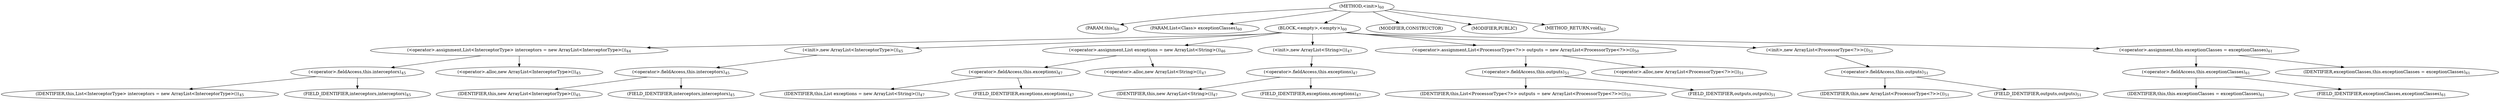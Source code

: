 digraph "&lt;init&gt;" {  
"138" [label = <(METHOD,&lt;init&gt;)<SUB>60</SUB>> ]
"4" [label = <(PARAM,this)<SUB>60</SUB>> ]
"139" [label = <(PARAM,List&lt;Class&gt; exceptionClasses)<SUB>60</SUB>> ]
"140" [label = <(BLOCK,&lt;empty&gt;,&lt;empty&gt;)<SUB>60</SUB>> ]
"141" [label = <(&lt;operator&gt;.assignment,List&lt;InterceptorType&gt; interceptors = new ArrayList&lt;InterceptorType&gt;())<SUB>44</SUB>> ]
"142" [label = <(&lt;operator&gt;.fieldAccess,this.interceptors)<SUB>45</SUB>> ]
"143" [label = <(IDENTIFIER,this,List&lt;InterceptorType&gt; interceptors = new ArrayList&lt;InterceptorType&gt;())<SUB>45</SUB>> ]
"144" [label = <(FIELD_IDENTIFIER,interceptors,interceptors)<SUB>45</SUB>> ]
"145" [label = <(&lt;operator&gt;.alloc,new ArrayList&lt;InterceptorType&gt;())<SUB>45</SUB>> ]
"146" [label = <(&lt;init&gt;,new ArrayList&lt;InterceptorType&gt;())<SUB>45</SUB>> ]
"147" [label = <(&lt;operator&gt;.fieldAccess,this.interceptors)<SUB>45</SUB>> ]
"148" [label = <(IDENTIFIER,this,new ArrayList&lt;InterceptorType&gt;())<SUB>45</SUB>> ]
"149" [label = <(FIELD_IDENTIFIER,interceptors,interceptors)<SUB>45</SUB>> ]
"150" [label = <(&lt;operator&gt;.assignment,List exceptions = new ArrayList&lt;String&gt;())<SUB>46</SUB>> ]
"151" [label = <(&lt;operator&gt;.fieldAccess,this.exceptions)<SUB>47</SUB>> ]
"152" [label = <(IDENTIFIER,this,List exceptions = new ArrayList&lt;String&gt;())<SUB>47</SUB>> ]
"153" [label = <(FIELD_IDENTIFIER,exceptions,exceptions)<SUB>47</SUB>> ]
"154" [label = <(&lt;operator&gt;.alloc,new ArrayList&lt;String&gt;())<SUB>47</SUB>> ]
"155" [label = <(&lt;init&gt;,new ArrayList&lt;String&gt;())<SUB>47</SUB>> ]
"156" [label = <(&lt;operator&gt;.fieldAccess,this.exceptions)<SUB>47</SUB>> ]
"157" [label = <(IDENTIFIER,this,new ArrayList&lt;String&gt;())<SUB>47</SUB>> ]
"158" [label = <(FIELD_IDENTIFIER,exceptions,exceptions)<SUB>47</SUB>> ]
"159" [label = <(&lt;operator&gt;.assignment,List&lt;ProcessorType&lt;?&gt;&gt; outputs = new ArrayList&lt;ProcessorType&lt;?&gt;&gt;())<SUB>50</SUB>> ]
"160" [label = <(&lt;operator&gt;.fieldAccess,this.outputs)<SUB>51</SUB>> ]
"161" [label = <(IDENTIFIER,this,List&lt;ProcessorType&lt;?&gt;&gt; outputs = new ArrayList&lt;ProcessorType&lt;?&gt;&gt;())<SUB>51</SUB>> ]
"162" [label = <(FIELD_IDENTIFIER,outputs,outputs)<SUB>51</SUB>> ]
"163" [label = <(&lt;operator&gt;.alloc,new ArrayList&lt;ProcessorType&lt;?&gt;&gt;())<SUB>51</SUB>> ]
"164" [label = <(&lt;init&gt;,new ArrayList&lt;ProcessorType&lt;?&gt;&gt;())<SUB>51</SUB>> ]
"165" [label = <(&lt;operator&gt;.fieldAccess,this.outputs)<SUB>51</SUB>> ]
"166" [label = <(IDENTIFIER,this,new ArrayList&lt;ProcessorType&lt;?&gt;&gt;())<SUB>51</SUB>> ]
"167" [label = <(FIELD_IDENTIFIER,outputs,outputs)<SUB>51</SUB>> ]
"168" [label = <(&lt;operator&gt;.assignment,this.exceptionClasses = exceptionClasses)<SUB>61</SUB>> ]
"169" [label = <(&lt;operator&gt;.fieldAccess,this.exceptionClasses)<SUB>61</SUB>> ]
"3" [label = <(IDENTIFIER,this,this.exceptionClasses = exceptionClasses)<SUB>61</SUB>> ]
"170" [label = <(FIELD_IDENTIFIER,exceptionClasses,exceptionClasses)<SUB>61</SUB>> ]
"171" [label = <(IDENTIFIER,exceptionClasses,this.exceptionClasses = exceptionClasses)<SUB>61</SUB>> ]
"172" [label = <(MODIFIER,CONSTRUCTOR)> ]
"173" [label = <(MODIFIER,PUBLIC)> ]
"174" [label = <(METHOD_RETURN,void)<SUB>62</SUB>> ]
  "138" -> "4" 
  "138" -> "139" 
  "138" -> "140" 
  "138" -> "172" 
  "138" -> "173" 
  "138" -> "174" 
  "140" -> "141" 
  "140" -> "146" 
  "140" -> "150" 
  "140" -> "155" 
  "140" -> "159" 
  "140" -> "164" 
  "140" -> "168" 
  "141" -> "142" 
  "141" -> "145" 
  "142" -> "143" 
  "142" -> "144" 
  "146" -> "147" 
  "147" -> "148" 
  "147" -> "149" 
  "150" -> "151" 
  "150" -> "154" 
  "151" -> "152" 
  "151" -> "153" 
  "155" -> "156" 
  "156" -> "157" 
  "156" -> "158" 
  "159" -> "160" 
  "159" -> "163" 
  "160" -> "161" 
  "160" -> "162" 
  "164" -> "165" 
  "165" -> "166" 
  "165" -> "167" 
  "168" -> "169" 
  "168" -> "171" 
  "169" -> "3" 
  "169" -> "170" 
}
